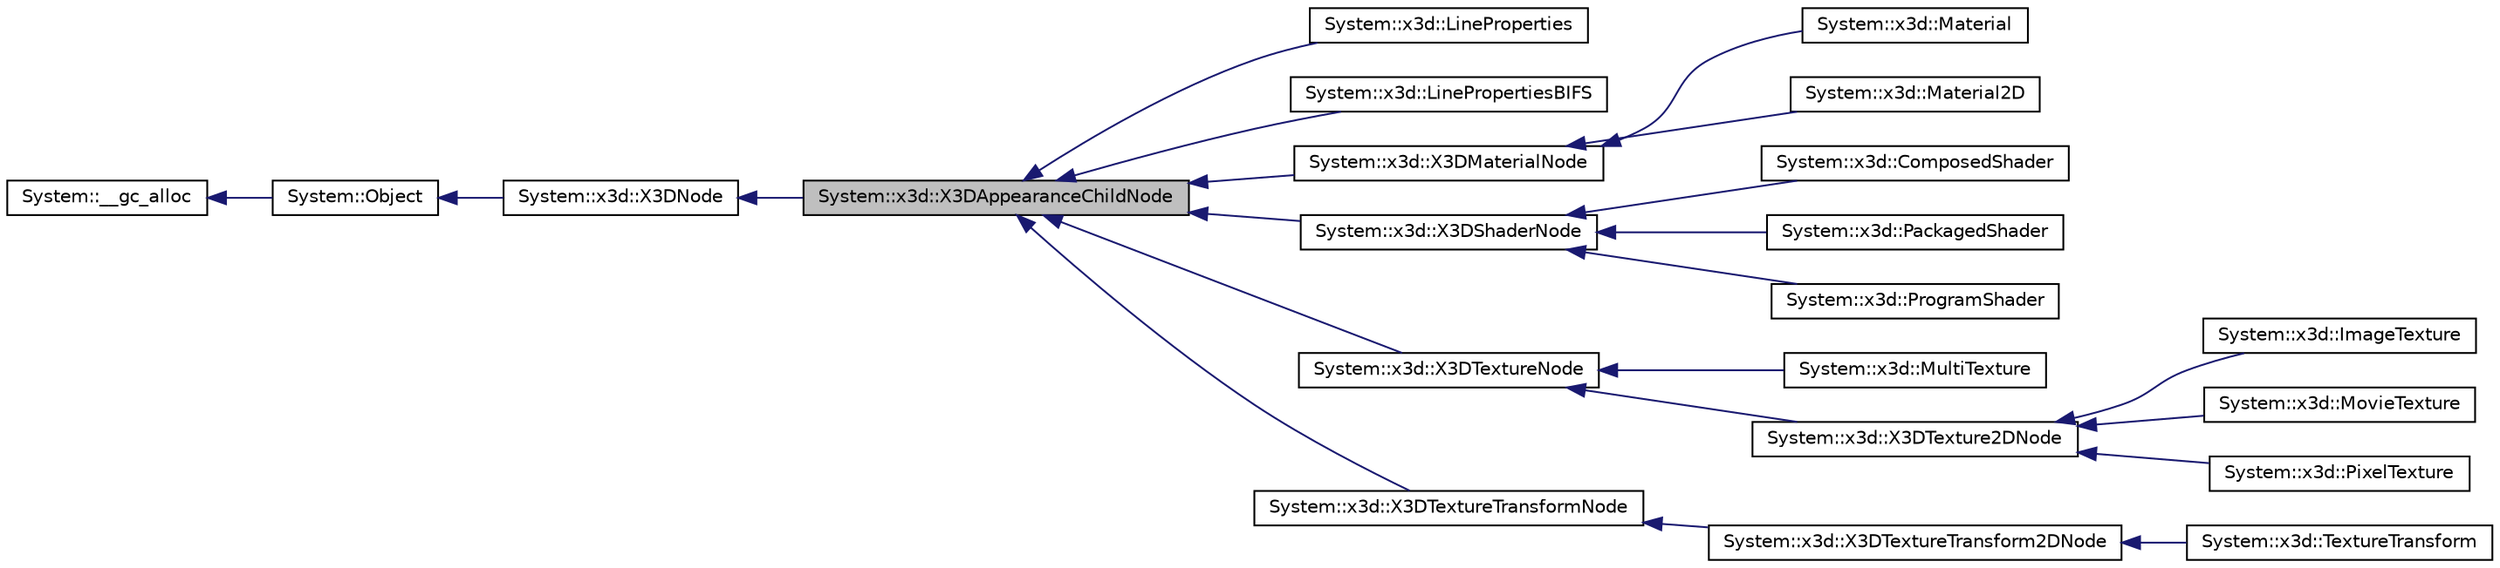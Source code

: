 digraph G
{
  edge [fontname="Helvetica",fontsize="10",labelfontname="Helvetica",labelfontsize="10"];
  node [fontname="Helvetica",fontsize="10",shape=record];
  rankdir="LR";
  Node1 [label="System::x3d::X3DAppearanceChildNode",height=0.2,width=0.4,color="black", fillcolor="grey75", style="filled" fontcolor="black"];
  Node2 -> Node1 [dir="back",color="midnightblue",fontsize="10",style="solid",fontname="Helvetica"];
  Node2 [label="System::x3d::X3DNode",height=0.2,width=0.4,color="black", fillcolor="white", style="filled",URL="$class_system_1_1x3d_1_1_x3_d_node.html"];
  Node3 -> Node2 [dir="back",color="midnightblue",fontsize="10",style="solid",fontname="Helvetica"];
  Node3 [label="System::Object",height=0.2,width=0.4,color="black", fillcolor="white", style="filled",URL="$class_system_1_1_object.html"];
  Node4 -> Node3 [dir="back",color="midnightblue",fontsize="10",style="solid",fontname="Helvetica"];
  Node4 [label="System::__gc_alloc",height=0.2,width=0.4,color="black", fillcolor="white", style="filled",URL="$class_system_1_1____gc__alloc.html"];
  Node1 -> Node5 [dir="back",color="midnightblue",fontsize="10",style="solid",fontname="Helvetica"];
  Node5 [label="System::x3d::LineProperties",height=0.2,width=0.4,color="black", fillcolor="white", style="filled",URL="$class_system_1_1x3d_1_1_line_properties.html"];
  Node1 -> Node6 [dir="back",color="midnightblue",fontsize="10",style="solid",fontname="Helvetica"];
  Node6 [label="System::x3d::LinePropertiesBIFS",height=0.2,width=0.4,color="black", fillcolor="white", style="filled",URL="$class_system_1_1x3d_1_1_line_properties_b_i_f_s.html"];
  Node1 -> Node7 [dir="back",color="midnightblue",fontsize="10",style="solid",fontname="Helvetica"];
  Node7 [label="System::x3d::X3DMaterialNode",height=0.2,width=0.4,color="black", fillcolor="white", style="filled",URL="$class_system_1_1x3d_1_1_x3_d_material_node.html"];
  Node7 -> Node8 [dir="back",color="midnightblue",fontsize="10",style="solid",fontname="Helvetica"];
  Node8 [label="System::x3d::Material",height=0.2,width=0.4,color="black", fillcolor="white", style="filled",URL="$class_system_1_1x3d_1_1_material.html"];
  Node7 -> Node9 [dir="back",color="midnightblue",fontsize="10",style="solid",fontname="Helvetica"];
  Node9 [label="System::x3d::Material2D",height=0.2,width=0.4,color="black", fillcolor="white", style="filled",URL="$class_system_1_1x3d_1_1_material2_d.html"];
  Node1 -> Node10 [dir="back",color="midnightblue",fontsize="10",style="solid",fontname="Helvetica"];
  Node10 [label="System::x3d::X3DShaderNode",height=0.2,width=0.4,color="black", fillcolor="white", style="filled",URL="$class_system_1_1x3d_1_1_x3_d_shader_node.html"];
  Node10 -> Node11 [dir="back",color="midnightblue",fontsize="10",style="solid",fontname="Helvetica"];
  Node11 [label="System::x3d::ComposedShader",height=0.2,width=0.4,color="black", fillcolor="white", style="filled",URL="$class_system_1_1x3d_1_1_composed_shader.html"];
  Node10 -> Node12 [dir="back",color="midnightblue",fontsize="10",style="solid",fontname="Helvetica"];
  Node12 [label="System::x3d::PackagedShader",height=0.2,width=0.4,color="black", fillcolor="white", style="filled",URL="$class_system_1_1x3d_1_1_packaged_shader.html"];
  Node10 -> Node13 [dir="back",color="midnightblue",fontsize="10",style="solid",fontname="Helvetica"];
  Node13 [label="System::x3d::ProgramShader",height=0.2,width=0.4,color="black", fillcolor="white", style="filled",URL="$class_system_1_1x3d_1_1_program_shader.html"];
  Node1 -> Node14 [dir="back",color="midnightblue",fontsize="10",style="solid",fontname="Helvetica"];
  Node14 [label="System::x3d::X3DTextureNode",height=0.2,width=0.4,color="black", fillcolor="white", style="filled",URL="$class_system_1_1x3d_1_1_x3_d_texture_node.html"];
  Node14 -> Node15 [dir="back",color="midnightblue",fontsize="10",style="solid",fontname="Helvetica"];
  Node15 [label="System::x3d::MultiTexture",height=0.2,width=0.4,color="black", fillcolor="white", style="filled",URL="$class_system_1_1x3d_1_1_multi_texture.html"];
  Node14 -> Node16 [dir="back",color="midnightblue",fontsize="10",style="solid",fontname="Helvetica"];
  Node16 [label="System::x3d::X3DTexture2DNode",height=0.2,width=0.4,color="black", fillcolor="white", style="filled",URL="$class_system_1_1x3d_1_1_x3_d_texture2_d_node.html"];
  Node16 -> Node17 [dir="back",color="midnightblue",fontsize="10",style="solid",fontname="Helvetica"];
  Node17 [label="System::x3d::ImageTexture",height=0.2,width=0.4,color="black", fillcolor="white", style="filled",URL="$class_system_1_1x3d_1_1_image_texture.html"];
  Node16 -> Node18 [dir="back",color="midnightblue",fontsize="10",style="solid",fontname="Helvetica"];
  Node18 [label="System::x3d::MovieTexture",height=0.2,width=0.4,color="black", fillcolor="white", style="filled",URL="$class_system_1_1x3d_1_1_movie_texture.html"];
  Node16 -> Node19 [dir="back",color="midnightblue",fontsize="10",style="solid",fontname="Helvetica"];
  Node19 [label="System::x3d::PixelTexture",height=0.2,width=0.4,color="black", fillcolor="white", style="filled",URL="$class_system_1_1x3d_1_1_pixel_texture.html"];
  Node1 -> Node20 [dir="back",color="midnightblue",fontsize="10",style="solid",fontname="Helvetica"];
  Node20 [label="System::x3d::X3DTextureTransformNode",height=0.2,width=0.4,color="black", fillcolor="white", style="filled",URL="$class_system_1_1x3d_1_1_x3_d_texture_transform_node.html"];
  Node20 -> Node21 [dir="back",color="midnightblue",fontsize="10",style="solid",fontname="Helvetica"];
  Node21 [label="System::x3d::X3DTextureTransform2DNode",height=0.2,width=0.4,color="black", fillcolor="white", style="filled",URL="$class_system_1_1x3d_1_1_x3_d_texture_transform2_d_node.html"];
  Node21 -> Node22 [dir="back",color="midnightblue",fontsize="10",style="solid",fontname="Helvetica"];
  Node22 [label="System::x3d::TextureTransform",height=0.2,width=0.4,color="black", fillcolor="white", style="filled",URL="$class_system_1_1x3d_1_1_texture_transform.html"];
}
